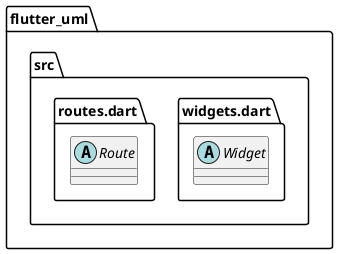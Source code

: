 @startuml
set namespaceSeparator ::

abstract class "flutter_uml::src::widgets.dart::Widget" {
}

abstract class "flutter_uml::src::routes.dart::Route" {
}


@enduml